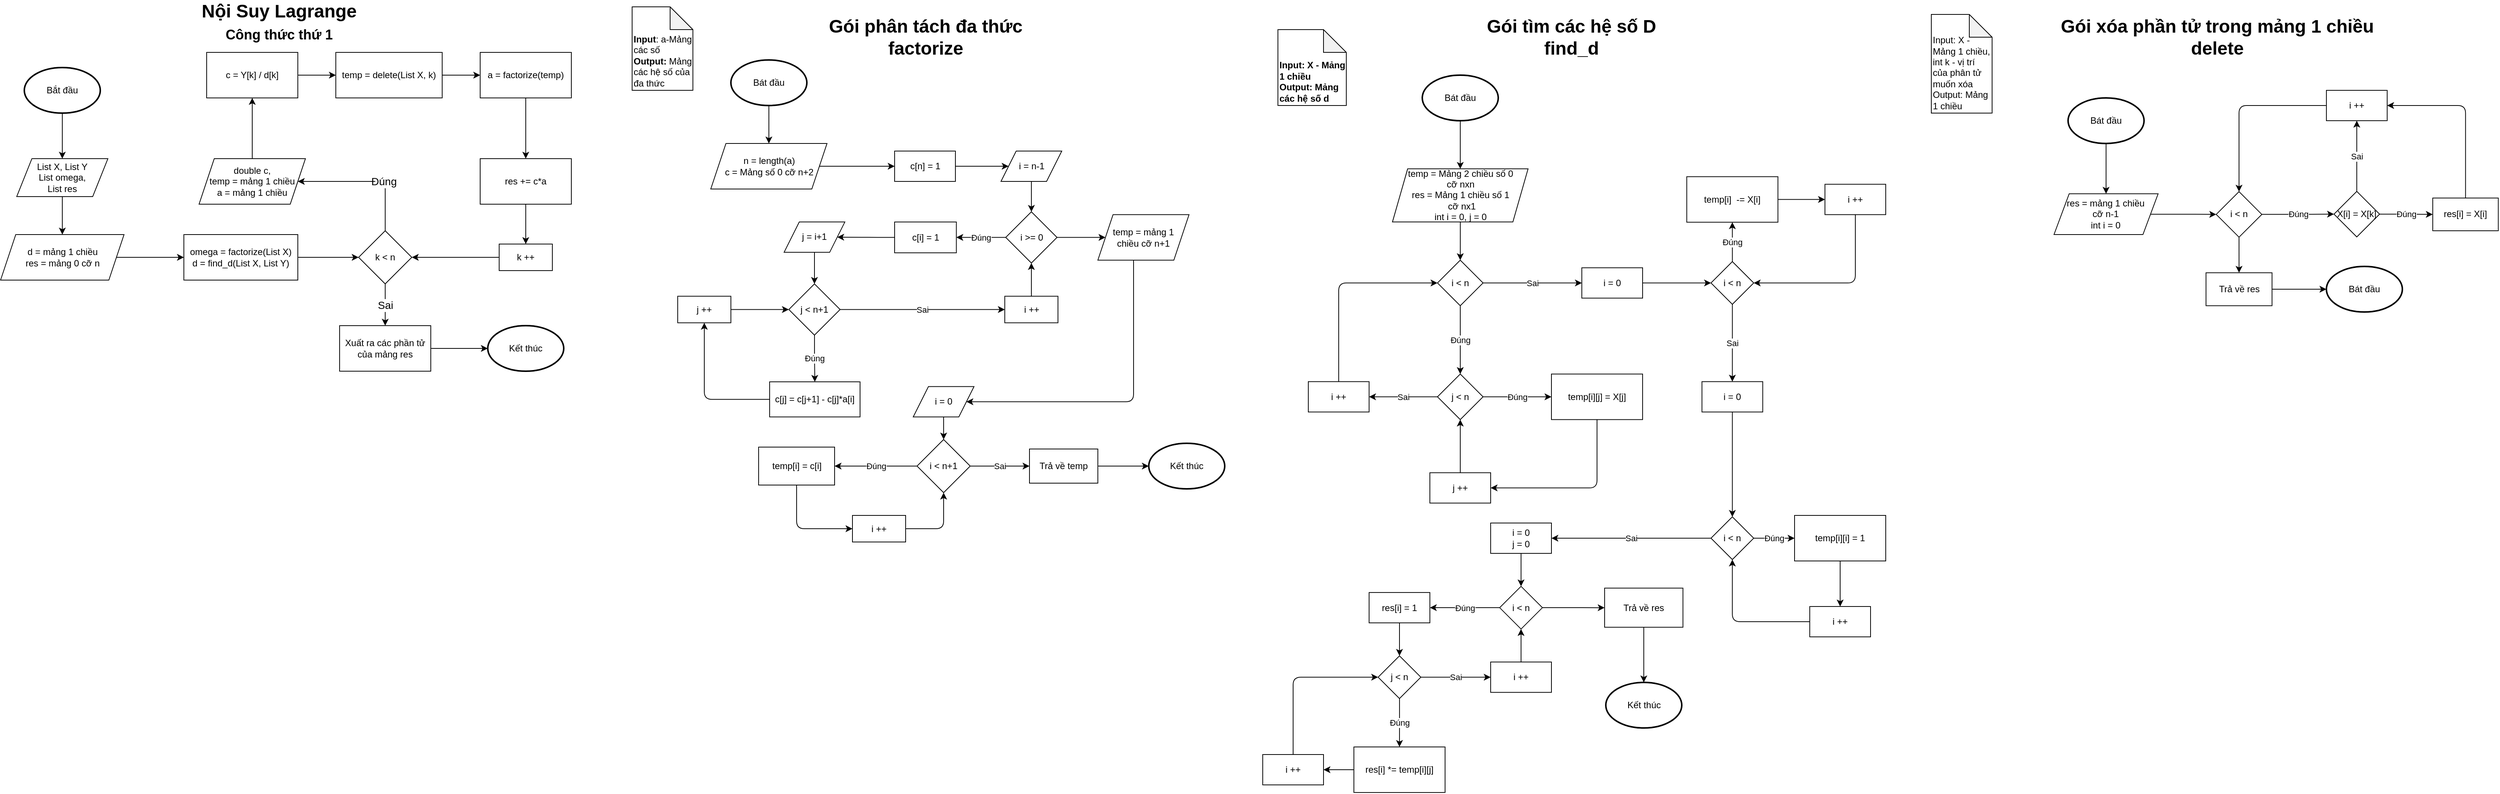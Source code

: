 <mxfile>
    <diagram id="aGfyfCyKucJYOHcTv8Rk" name="Formula1">
        <mxGraphModel dx="772" dy="676" grid="1" gridSize="10" guides="1" tooltips="1" connect="1" arrows="1" fold="1" page="1" pageScale="1" pageWidth="850" pageHeight="1100" math="0" shadow="0">
            <root>
                <mxCell id="0"/>
                <mxCell id="1" parent="0"/>
                <mxCell id="2" value="Nội Suy Lagrange&lt;br&gt;&lt;font style=&quot;font-size: 18px&quot;&gt;Công thức thứ 1&lt;/font&gt;" style="text;strokeColor=none;fillColor=none;html=1;fontSize=24;fontStyle=1;verticalAlign=middle;align=center;" parent="1" vertex="1">
                    <mxGeometry x="275" y="10" width="300" height="40" as="geometry"/>
                </mxCell>
                <mxCell id="5" style="edgeStyle=orthogonalEdgeStyle;html=1;entryX=0.5;entryY=0;entryDx=0;entryDy=0;" parent="1" source="3" target="4" edge="1">
                    <mxGeometry relative="1" as="geometry"/>
                </mxCell>
                <mxCell id="3" value="Bắt đầu" style="strokeWidth=2;html=1;shape=mxgraph.flowchart.start_1;whiteSpace=wrap;" parent="1" vertex="1">
                    <mxGeometry x="90" y="90" width="100" height="60" as="geometry"/>
                </mxCell>
                <mxCell id="7" style="edgeStyle=orthogonalEdgeStyle;html=1;entryX=0;entryY=0.5;entryDx=0;entryDy=0;exitX=1;exitY=0.5;exitDx=0;exitDy=0;" parent="1" source="10" target="6" edge="1">
                    <mxGeometry relative="1" as="geometry"/>
                </mxCell>
                <mxCell id="11" value="" style="edgeStyle=orthogonalEdgeStyle;html=1;" parent="1" source="4" target="10" edge="1">
                    <mxGeometry relative="1" as="geometry"/>
                </mxCell>
                <mxCell id="4" value="List X, List Y&lt;br&gt;List omega,&lt;br&gt;List res" style="shape=parallelogram;perimeter=parallelogramPerimeter;whiteSpace=wrap;html=1;fixedSize=1;" parent="1" vertex="1">
                    <mxGeometry x="80" y="210" width="120" height="50" as="geometry"/>
                </mxCell>
                <mxCell id="13" value="" style="edgeStyle=orthogonalEdgeStyle;html=1;entryX=0;entryY=0.5;entryDx=0;entryDy=0;" parent="1" source="6" target="14" edge="1">
                    <mxGeometry relative="1" as="geometry">
                        <mxPoint x="500" y="240" as="targetPoint"/>
                    </mxGeometry>
                </mxCell>
                <mxCell id="6" value="omega = factorize(List X)&lt;br&gt;d = find_d(List X, List Y)" style="rounded=0;whiteSpace=wrap;html=1;" parent="1" vertex="1">
                    <mxGeometry x="300" y="310" width="150" height="60" as="geometry"/>
                </mxCell>
                <mxCell id="10" value="d = mảng 1 chiều&lt;br&gt;res = mảng 0 cỡ n" style="shape=parallelogram;perimeter=parallelogramPerimeter;whiteSpace=wrap;html=1;fixedSize=1;" parent="1" vertex="1">
                    <mxGeometry x="58.75" y="310" width="162.5" height="60" as="geometry"/>
                </mxCell>
                <mxCell id="19" value="&lt;font style=&quot;font-size: 14px&quot;&gt;Đúng&lt;/font&gt;" style="edgeStyle=orthogonalEdgeStyle;html=1;entryX=1;entryY=0.5;entryDx=0;entryDy=0;strokeWidth=1;exitX=0.5;exitY=0;exitDx=0;exitDy=0;" parent="1" source="14" target="18" edge="1">
                    <mxGeometry x="-0.257" relative="1" as="geometry">
                        <Array as="points">
                            <mxPoint x="565" y="240"/>
                        </Array>
                        <mxPoint as="offset"/>
                    </mxGeometry>
                </mxCell>
                <mxCell id="36" value="&lt;font style=&quot;font-size: 14px&quot;&gt;Sai&lt;/font&gt;" style="edgeStyle=orthogonalEdgeStyle;html=1;strokeWidth=1;" parent="1" source="14" target="35" edge="1">
                    <mxGeometry relative="1" as="geometry"/>
                </mxCell>
                <mxCell id="14" value="k &amp;lt; n" style="rhombus;whiteSpace=wrap;html=1;" parent="1" vertex="1">
                    <mxGeometry x="530" y="305" width="70" height="70" as="geometry"/>
                </mxCell>
                <mxCell id="22" style="edgeStyle=orthogonalEdgeStyle;html=1;entryX=0.5;entryY=1;entryDx=0;entryDy=0;" parent="1" source="18" target="20" edge="1">
                    <mxGeometry relative="1" as="geometry"/>
                </mxCell>
                <mxCell id="18" value="double c,&lt;br&gt;temp = mảng 1 chiều&lt;br&gt;a = mảng 1 chiều" style="shape=parallelogram;perimeter=parallelogramPerimeter;whiteSpace=wrap;html=1;fixedSize=1;" parent="1" vertex="1">
                    <mxGeometry x="320" y="210" width="140" height="60" as="geometry"/>
                </mxCell>
                <mxCell id="24" value="" style="edgeStyle=orthogonalEdgeStyle;html=1;" parent="1" source="20" target="23" edge="1">
                    <mxGeometry relative="1" as="geometry"/>
                </mxCell>
                <mxCell id="20" value="c = Y[k] / d[k]" style="whiteSpace=wrap;html=1;" parent="1" vertex="1">
                    <mxGeometry x="330" y="70" width="120" height="60" as="geometry"/>
                </mxCell>
                <mxCell id="29" value="" style="edgeStyle=orthogonalEdgeStyle;html=1;strokeWidth=1;" parent="1" source="23" target="28" edge="1">
                    <mxGeometry relative="1" as="geometry"/>
                </mxCell>
                <mxCell id="23" value="temp = delete(List X, k)" style="whiteSpace=wrap;html=1;" parent="1" vertex="1">
                    <mxGeometry x="500" y="70" width="140" height="60" as="geometry"/>
                </mxCell>
                <mxCell id="31" value="" style="edgeStyle=orthogonalEdgeStyle;html=1;strokeWidth=1;" parent="1" source="28" target="30" edge="1">
                    <mxGeometry relative="1" as="geometry"/>
                </mxCell>
                <mxCell id="28" value="a = factorize(temp)" style="whiteSpace=wrap;html=1;" parent="1" vertex="1">
                    <mxGeometry x="690" y="70" width="120" height="60" as="geometry"/>
                </mxCell>
                <mxCell id="33" value="" style="edgeStyle=orthogonalEdgeStyle;html=1;strokeWidth=1;" parent="1" source="30" target="32" edge="1">
                    <mxGeometry relative="1" as="geometry"/>
                </mxCell>
                <mxCell id="30" value="res += c*a" style="whiteSpace=wrap;html=1;" parent="1" vertex="1">
                    <mxGeometry x="690" y="210" width="120" height="60" as="geometry"/>
                </mxCell>
                <mxCell id="34" style="edgeStyle=orthogonalEdgeStyle;html=1;strokeWidth=1;" parent="1" source="32" target="14" edge="1">
                    <mxGeometry relative="1" as="geometry"/>
                </mxCell>
                <mxCell id="32" value="k ++" style="whiteSpace=wrap;html=1;" parent="1" vertex="1">
                    <mxGeometry x="715" y="322.5" width="70" height="35" as="geometry"/>
                </mxCell>
                <mxCell id="38" style="edgeStyle=orthogonalEdgeStyle;html=1;entryX=0;entryY=0.5;entryDx=0;entryDy=0;entryPerimeter=0;strokeWidth=1;" parent="1" source="35" target="37" edge="1">
                    <mxGeometry relative="1" as="geometry"/>
                </mxCell>
                <mxCell id="35" value="Xuất ra các phần tử của mảng res" style="whiteSpace=wrap;html=1;" parent="1" vertex="1">
                    <mxGeometry x="505" y="430" width="120" height="60" as="geometry"/>
                </mxCell>
                <mxCell id="37" value="Kết thúc" style="strokeWidth=2;html=1;shape=mxgraph.flowchart.start_1;whiteSpace=wrap;" parent="1" vertex="1">
                    <mxGeometry x="700" y="430" width="100" height="60" as="geometry"/>
                </mxCell>
                <mxCell id="39" value="Gói phân tách đa thức&lt;br&gt;factorize" style="text;strokeColor=none;fillColor=none;html=1;fontSize=24;fontStyle=1;verticalAlign=middle;align=center;" parent="1" vertex="1">
                    <mxGeometry x="1137" y="30" width="277" height="40" as="geometry"/>
                </mxCell>
                <mxCell id="43" value="" style="edgeStyle=orthogonalEdgeStyle;html=1;strokeWidth=1;" parent="1" source="40" target="42" edge="1">
                    <mxGeometry relative="1" as="geometry"/>
                </mxCell>
                <mxCell id="40" value="Bát đầu" style="strokeWidth=2;html=1;shape=mxgraph.flowchart.start_1;whiteSpace=wrap;" parent="1" vertex="1">
                    <mxGeometry x="1020" y="80" width="100" height="60" as="geometry"/>
                </mxCell>
                <mxCell id="41" value="&lt;b&gt;Input&lt;/b&gt;: a-Mảng các số&lt;br&gt;&lt;b&gt;Output:&lt;/b&gt; Mảng các hệ số của đa thức" style="shape=note;whiteSpace=wrap;html=1;backgroundOutline=1;darkOpacity=0.05;align=left;verticalAlign=bottom;" parent="1" vertex="1">
                    <mxGeometry x="890" y="10" width="80" height="110" as="geometry"/>
                </mxCell>
                <mxCell id="48" value="" style="edgeStyle=orthogonalEdgeStyle;html=1;strokeWidth=1;" parent="1" source="42" target="47" edge="1">
                    <mxGeometry relative="1" as="geometry"/>
                </mxCell>
                <mxCell id="42" value="n = length(a)&lt;br&gt;c = Mảng số 0 cỡ n+2" style="shape=parallelogram;perimeter=parallelogramPerimeter;whiteSpace=wrap;html=1;fixedSize=1;strokeWidth=1;" parent="1" vertex="1">
                    <mxGeometry x="993.5" y="190" width="153" height="60" as="geometry"/>
                </mxCell>
                <mxCell id="50" value="" style="edgeStyle=orthogonalEdgeStyle;html=1;strokeWidth=1;" parent="1" source="47" target="49" edge="1">
                    <mxGeometry relative="1" as="geometry"/>
                </mxCell>
                <mxCell id="47" value="c[n] = 1" style="whiteSpace=wrap;html=1;strokeWidth=1;" parent="1" vertex="1">
                    <mxGeometry x="1235.5" y="200" width="80" height="40" as="geometry"/>
                </mxCell>
                <mxCell id="52" value="" style="edgeStyle=orthogonalEdgeStyle;html=1;strokeWidth=1;" parent="1" source="49" target="51" edge="1">
                    <mxGeometry relative="1" as="geometry"/>
                </mxCell>
                <mxCell id="49" value="i = n-1" style="shape=parallelogram;perimeter=parallelogramPerimeter;whiteSpace=wrap;html=1;fixedSize=1;strokeWidth=1;" parent="1" vertex="1">
                    <mxGeometry x="1375.5" y="200" width="80" height="40" as="geometry"/>
                </mxCell>
                <mxCell id="54" value="Đúng" style="edgeStyle=orthogonalEdgeStyle;html=1;strokeWidth=1;" parent="1" source="51" target="53" edge="1">
                    <mxGeometry relative="1" as="geometry"/>
                </mxCell>
                <mxCell id="71" value="" style="edgeStyle=orthogonalEdgeStyle;html=1;strokeWidth=1;" parent="1" source="51" target="70" edge="1">
                    <mxGeometry relative="1" as="geometry"/>
                </mxCell>
                <mxCell id="51" value="i &amp;gt;= 0" style="rhombus;whiteSpace=wrap;html=1;strokeWidth=1;" parent="1" vertex="1">
                    <mxGeometry x="1381.75" y="280" width="67.5" height="67.5" as="geometry"/>
                </mxCell>
                <mxCell id="59" style="edgeStyle=orthogonalEdgeStyle;html=1;entryX=1;entryY=0.5;entryDx=0;entryDy=0;strokeWidth=1;" parent="1" source="53" target="58" edge="1">
                    <mxGeometry relative="1" as="geometry"/>
                </mxCell>
                <mxCell id="53" value="c[i] = 1" style="whiteSpace=wrap;html=1;strokeWidth=1;" parent="1" vertex="1">
                    <mxGeometry x="1235.5" y="293.43" width="81.26" height="40.63" as="geometry"/>
                </mxCell>
                <mxCell id="61" style="edgeStyle=orthogonalEdgeStyle;html=1;entryX=0.5;entryY=0;entryDx=0;entryDy=0;strokeWidth=1;" parent="1" source="58" target="60" edge="1">
                    <mxGeometry relative="1" as="geometry"/>
                </mxCell>
                <mxCell id="58" value="j = i+1" style="shape=parallelogram;perimeter=parallelogramPerimeter;whiteSpace=wrap;html=1;fixedSize=1;strokeWidth=1;" parent="1" vertex="1">
                    <mxGeometry x="1090" y="293.43" width="80" height="40" as="geometry"/>
                </mxCell>
                <mxCell id="63" value="Đúng" style="edgeStyle=orthogonalEdgeStyle;html=1;strokeWidth=1;" parent="1" source="60" target="62" edge="1">
                    <mxGeometry relative="1" as="geometry"/>
                </mxCell>
                <mxCell id="68" value="Sai" style="edgeStyle=orthogonalEdgeStyle;html=1;entryX=0;entryY=0.5;entryDx=0;entryDy=0;strokeWidth=1;" parent="1" source="60" target="67" edge="1">
                    <mxGeometry relative="1" as="geometry"/>
                </mxCell>
                <mxCell id="60" value="j &amp;lt; n+1" style="rhombus;whiteSpace=wrap;html=1;strokeWidth=1;" parent="1" vertex="1">
                    <mxGeometry x="1096.25" y="375" width="67.5" height="67.5" as="geometry"/>
                </mxCell>
                <mxCell id="65" style="edgeStyle=orthogonalEdgeStyle;html=1;entryX=0.5;entryY=1;entryDx=0;entryDy=0;strokeWidth=1;" parent="1" source="62" target="64" edge="1">
                    <mxGeometry relative="1" as="geometry"/>
                </mxCell>
                <mxCell id="62" value="c[j] = c[j+1] - c[j]*a[i]" style="whiteSpace=wrap;html=1;strokeWidth=1;" parent="1" vertex="1">
                    <mxGeometry x="1071" y="504" width="119" height="46.25" as="geometry"/>
                </mxCell>
                <mxCell id="66" style="edgeStyle=orthogonalEdgeStyle;html=1;entryX=0;entryY=0.5;entryDx=0;entryDy=0;strokeWidth=1;" parent="1" source="64" target="60" edge="1">
                    <mxGeometry relative="1" as="geometry"/>
                </mxCell>
                <mxCell id="64" value="j ++" style="whiteSpace=wrap;html=1;" parent="1" vertex="1">
                    <mxGeometry x="950" y="391.25" width="70" height="35" as="geometry"/>
                </mxCell>
                <mxCell id="69" style="edgeStyle=orthogonalEdgeStyle;html=1;entryX=0.5;entryY=1;entryDx=0;entryDy=0;strokeWidth=1;" parent="1" source="67" target="51" edge="1">
                    <mxGeometry relative="1" as="geometry"/>
                </mxCell>
                <mxCell id="67" value="i ++" style="whiteSpace=wrap;html=1;" parent="1" vertex="1">
                    <mxGeometry x="1380.5" y="391.25" width="70" height="35" as="geometry"/>
                </mxCell>
                <mxCell id="79" style="edgeStyle=orthogonalEdgeStyle;html=1;strokeWidth=1;entryX=1;entryY=0.5;entryDx=0;entryDy=0;" parent="1" source="70" target="72" edge="1">
                    <mxGeometry relative="1" as="geometry">
                        <mxPoint x="1570" y="600" as="targetPoint"/>
                        <Array as="points">
                            <mxPoint x="1550" y="530"/>
                        </Array>
                    </mxGeometry>
                </mxCell>
                <mxCell id="70" value="temp = mảng 1 &lt;br&gt;chiều cỡ n+1" style="shape=parallelogram;perimeter=parallelogramPerimeter;whiteSpace=wrap;html=1;fixedSize=1;strokeWidth=1;" parent="1" vertex="1">
                    <mxGeometry x="1503" y="283.75" width="120" height="60" as="geometry"/>
                </mxCell>
                <mxCell id="75" value="" style="edgeStyle=orthogonalEdgeStyle;html=1;strokeWidth=1;" parent="1" source="72" target="74" edge="1">
                    <mxGeometry relative="1" as="geometry"/>
                </mxCell>
                <mxCell id="72" value="i = 0" style="shape=parallelogram;perimeter=parallelogramPerimeter;whiteSpace=wrap;html=1;fixedSize=1;strokeWidth=1;" parent="1" vertex="1">
                    <mxGeometry x="1260" y="510.25" width="80" height="40" as="geometry"/>
                </mxCell>
                <mxCell id="81" value="Đúng" style="edgeStyle=orthogonalEdgeStyle;html=1;strokeWidth=1;" parent="1" source="74" target="80" edge="1">
                    <mxGeometry relative="1" as="geometry"/>
                </mxCell>
                <mxCell id="86" value="Sai" style="edgeStyle=orthogonalEdgeStyle;html=1;strokeWidth=1;" parent="1" source="74" target="85" edge="1">
                    <mxGeometry relative="1" as="geometry"/>
                </mxCell>
                <mxCell id="74" value="i &amp;lt; n+1" style="rhombus;whiteSpace=wrap;html=1;strokeWidth=1;" parent="1" vertex="1">
                    <mxGeometry x="1265" y="580" width="70" height="70" as="geometry"/>
                </mxCell>
                <mxCell id="83" style="edgeStyle=orthogonalEdgeStyle;html=1;entryX=0;entryY=0.5;entryDx=0;entryDy=0;strokeWidth=1;" parent="1" source="80" target="82" edge="1">
                    <mxGeometry relative="1" as="geometry">
                        <Array as="points">
                            <mxPoint x="1107" y="698"/>
                        </Array>
                    </mxGeometry>
                </mxCell>
                <mxCell id="80" value="temp[i] = c[i]" style="whiteSpace=wrap;html=1;strokeWidth=1;" parent="1" vertex="1">
                    <mxGeometry x="1056.5" y="590" width="100" height="50" as="geometry"/>
                </mxCell>
                <mxCell id="84" style="edgeStyle=orthogonalEdgeStyle;html=1;entryX=0.5;entryY=1;entryDx=0;entryDy=0;strokeWidth=1;" parent="1" source="82" target="74" edge="1">
                    <mxGeometry relative="1" as="geometry"/>
                </mxCell>
                <mxCell id="82" value="i ++" style="whiteSpace=wrap;html=1;" parent="1" vertex="1">
                    <mxGeometry x="1180" y="680" width="70" height="35" as="geometry"/>
                </mxCell>
                <mxCell id="88" style="edgeStyle=orthogonalEdgeStyle;html=1;entryX=0;entryY=0.5;entryDx=0;entryDy=0;entryPerimeter=0;strokeWidth=1;" parent="1" source="85" target="87" edge="1">
                    <mxGeometry relative="1" as="geometry"/>
                </mxCell>
                <mxCell id="85" value="Trả về temp" style="whiteSpace=wrap;html=1;strokeWidth=1;" parent="1" vertex="1">
                    <mxGeometry x="1413" y="592.5" width="90" height="45" as="geometry"/>
                </mxCell>
                <mxCell id="87" value="Kết thúc" style="strokeWidth=2;html=1;shape=mxgraph.flowchart.start_1;whiteSpace=wrap;" parent="1" vertex="1">
                    <mxGeometry x="1570" y="585" width="100" height="60" as="geometry"/>
                </mxCell>
                <mxCell id="89" value="Gói tìm các hệ số D&lt;br&gt;find_d" style="text;strokeColor=none;fillColor=none;html=1;fontSize=24;fontStyle=1;verticalAlign=middle;align=center;" vertex="1" parent="1">
                    <mxGeometry x="1987" y="30" width="277" height="40" as="geometry"/>
                </mxCell>
                <mxCell id="90" value="&lt;b&gt;Input: X - Mảng 1 chiều&lt;br&gt;&lt;div&gt;&lt;b&gt;Output: Mảng các hệ số d&lt;/b&gt;&lt;/div&gt;&lt;/b&gt;" style="shape=note;whiteSpace=wrap;html=1;backgroundOutline=1;darkOpacity=0.05;verticalAlign=bottom;align=left;" vertex="1" parent="1">
                    <mxGeometry x="1740" y="40" width="90" height="100" as="geometry"/>
                </mxCell>
                <mxCell id="94" style="edgeStyle=orthogonalEdgeStyle;html=1;entryX=0.5;entryY=0;entryDx=0;entryDy=0;" edge="1" parent="1" source="91" target="92">
                    <mxGeometry relative="1" as="geometry"/>
                </mxCell>
                <mxCell id="91" value="Bát đầu" style="strokeWidth=2;html=1;shape=mxgraph.flowchart.start_1;whiteSpace=wrap;" vertex="1" parent="1">
                    <mxGeometry x="1930" y="100" width="100" height="60" as="geometry"/>
                </mxCell>
                <mxCell id="96" style="edgeStyle=orthogonalEdgeStyle;html=1;entryX=0.5;entryY=0;entryDx=0;entryDy=0;" edge="1" parent="1" source="92" target="95">
                    <mxGeometry relative="1" as="geometry"/>
                </mxCell>
                <mxCell id="92" value="temp = Mảng 2 chiều số 0&lt;br&gt;cỡ nxn&lt;br&gt;res = Mảng 1 chiều số 1&lt;br&gt;&amp;nbsp;cỡ nx1&lt;br&gt;int i = 0, j = 0" style="shape=parallelogram;perimeter=parallelogramPerimeter;whiteSpace=wrap;html=1;fixedSize=1;strokeWidth=1;" vertex="1" parent="1">
                    <mxGeometry x="1890.75" y="223.43" width="178.5" height="70" as="geometry"/>
                </mxCell>
                <mxCell id="100" value="Đúng" style="edgeStyle=orthogonalEdgeStyle;html=1;" edge="1" parent="1" source="95" target="99">
                    <mxGeometry relative="1" as="geometry"/>
                </mxCell>
                <mxCell id="109" value="Sai" style="edgeStyle=orthogonalEdgeStyle;html=1;entryX=0;entryY=0.5;entryDx=0;entryDy=0;" edge="1" parent="1" source="95" target="110">
                    <mxGeometry relative="1" as="geometry">
                        <mxPoint x="2120" y="373.75" as="targetPoint"/>
                    </mxGeometry>
                </mxCell>
                <mxCell id="95" value="i &amp;lt; n" style="rhombus;whiteSpace=wrap;html=1;align=center;verticalAlign=middle;" vertex="1" parent="1">
                    <mxGeometry x="1950" y="343.75" width="60" height="60" as="geometry"/>
                </mxCell>
                <mxCell id="102" value="Đúng" style="edgeStyle=orthogonalEdgeStyle;html=1;" edge="1" parent="1" source="99" target="101">
                    <mxGeometry relative="1" as="geometry"/>
                </mxCell>
                <mxCell id="107" value="Sai" style="edgeStyle=orthogonalEdgeStyle;html=1;entryX=1;entryY=0.5;entryDx=0;entryDy=0;" edge="1" parent="1" source="99" target="106">
                    <mxGeometry relative="1" as="geometry"/>
                </mxCell>
                <mxCell id="99" value="j &amp;lt; n" style="rhombus;whiteSpace=wrap;html=1;align=center;verticalAlign=middle;" vertex="1" parent="1">
                    <mxGeometry x="1950" y="493.75" width="60" height="60" as="geometry"/>
                </mxCell>
                <mxCell id="104" value="" style="edgeStyle=orthogonalEdgeStyle;html=1;entryX=1;entryY=0.5;entryDx=0;entryDy=0;exitX=0.5;exitY=1;exitDx=0;exitDy=0;" edge="1" parent="1" source="101" target="103">
                    <mxGeometry relative="1" as="geometry"/>
                </mxCell>
                <mxCell id="101" value="temp[i][j] = X[j]" style="whiteSpace=wrap;html=1;" vertex="1" parent="1">
                    <mxGeometry x="2100" y="493.75" width="120" height="60" as="geometry"/>
                </mxCell>
                <mxCell id="105" style="edgeStyle=orthogonalEdgeStyle;html=1;entryX=0.5;entryY=1;entryDx=0;entryDy=0;" edge="1" parent="1" source="103" target="99">
                    <mxGeometry relative="1" as="geometry"/>
                </mxCell>
                <mxCell id="103" value="j ++" style="whiteSpace=wrap;html=1;" vertex="1" parent="1">
                    <mxGeometry x="1940" y="623.75" width="80" height="40" as="geometry"/>
                </mxCell>
                <mxCell id="108" style="edgeStyle=orthogonalEdgeStyle;html=1;entryX=0;entryY=0.5;entryDx=0;entryDy=0;" edge="1" parent="1" source="106" target="95">
                    <mxGeometry relative="1" as="geometry">
                        <Array as="points">
                            <mxPoint x="1820" y="373.75"/>
                        </Array>
                    </mxGeometry>
                </mxCell>
                <mxCell id="106" value="i ++" style="whiteSpace=wrap;html=1;" vertex="1" parent="1">
                    <mxGeometry x="1780" y="503.75" width="80" height="40" as="geometry"/>
                </mxCell>
                <mxCell id="112" value="" style="edgeStyle=orthogonalEdgeStyle;html=1;" edge="1" parent="1" source="110" target="111">
                    <mxGeometry relative="1" as="geometry"/>
                </mxCell>
                <mxCell id="110" value="i = 0" style="whiteSpace=wrap;html=1;" vertex="1" parent="1">
                    <mxGeometry x="2140" y="353.75" width="80" height="40" as="geometry"/>
                </mxCell>
                <mxCell id="114" value="Đúng" style="edgeStyle=orthogonalEdgeStyle;html=1;" edge="1" parent="1" source="111" target="113">
                    <mxGeometry relative="1" as="geometry"/>
                </mxCell>
                <mxCell id="118" value="Sai" style="edgeStyle=orthogonalEdgeStyle;html=1;entryX=0.5;entryY=0;entryDx=0;entryDy=0;" edge="1" parent="1" source="111" target="119">
                    <mxGeometry relative="1" as="geometry">
                        <mxPoint x="2338" y="503.75" as="targetPoint"/>
                    </mxGeometry>
                </mxCell>
                <mxCell id="111" value="i &amp;lt; n" style="rhombus;whiteSpace=wrap;html=1;" vertex="1" parent="1">
                    <mxGeometry x="2310" y="345.63" width="56.25" height="56.25" as="geometry"/>
                </mxCell>
                <mxCell id="116" style="edgeStyle=orthogonalEdgeStyle;html=1;entryX=0;entryY=0.5;entryDx=0;entryDy=0;" edge="1" parent="1" source="113" target="115">
                    <mxGeometry relative="1" as="geometry"/>
                </mxCell>
                <mxCell id="113" value="temp[i]&amp;nbsp; -= X[i]" style="whiteSpace=wrap;html=1;" vertex="1" parent="1">
                    <mxGeometry x="2278.125" y="233.755" width="120" height="60" as="geometry"/>
                </mxCell>
                <mxCell id="117" style="edgeStyle=orthogonalEdgeStyle;html=1;entryX=1;entryY=0.5;entryDx=0;entryDy=0;" edge="1" parent="1" source="115" target="111">
                    <mxGeometry relative="1" as="geometry">
                        <Array as="points">
                            <mxPoint x="2500" y="374"/>
                        </Array>
                    </mxGeometry>
                </mxCell>
                <mxCell id="115" value="i ++" style="whiteSpace=wrap;html=1;" vertex="1" parent="1">
                    <mxGeometry x="2460" y="243.75" width="80" height="40" as="geometry"/>
                </mxCell>
                <mxCell id="121" style="edgeStyle=orthogonalEdgeStyle;html=1;entryX=0.5;entryY=0;entryDx=0;entryDy=0;" edge="1" parent="1" source="119" target="120">
                    <mxGeometry relative="1" as="geometry"/>
                </mxCell>
                <mxCell id="119" value="i = 0" style="whiteSpace=wrap;html=1;" vertex="1" parent="1">
                    <mxGeometry x="2298.13" y="503.75" width="80" height="40" as="geometry"/>
                </mxCell>
                <mxCell id="123" value="Đúng" style="edgeStyle=orthogonalEdgeStyle;html=1;" edge="1" parent="1" source="120" target="122">
                    <mxGeometry relative="1" as="geometry"/>
                </mxCell>
                <mxCell id="128" value="Sai" style="edgeStyle=orthogonalEdgeStyle;html=1;entryX=1;entryY=0.5;entryDx=0;entryDy=0;" edge="1" parent="1" source="120" target="127">
                    <mxGeometry relative="1" as="geometry"/>
                </mxCell>
                <mxCell id="120" value="i &amp;lt; n" style="rhombus;whiteSpace=wrap;html=1;" vertex="1" parent="1">
                    <mxGeometry x="2310" y="681.88" width="56.25" height="56.25" as="geometry"/>
                </mxCell>
                <mxCell id="125" style="edgeStyle=orthogonalEdgeStyle;html=1;entryX=0.5;entryY=0;entryDx=0;entryDy=0;" edge="1" parent="1" source="122" target="124">
                    <mxGeometry relative="1" as="geometry"/>
                </mxCell>
                <mxCell id="122" value="temp[i][i] = 1" style="whiteSpace=wrap;html=1;" vertex="1" parent="1">
                    <mxGeometry x="2420.005" y="679.995" width="120" height="60" as="geometry"/>
                </mxCell>
                <mxCell id="126" style="edgeStyle=orthogonalEdgeStyle;html=1;entryX=0.5;entryY=1;entryDx=0;entryDy=0;" edge="1" parent="1" source="124" target="120">
                    <mxGeometry relative="1" as="geometry"/>
                </mxCell>
                <mxCell id="124" value="i ++" style="whiteSpace=wrap;html=1;" vertex="1" parent="1">
                    <mxGeometry x="2440.01" y="799.99" width="80" height="40" as="geometry"/>
                </mxCell>
                <mxCell id="130" style="edgeStyle=orthogonalEdgeStyle;html=1;entryX=0.5;entryY=0;entryDx=0;entryDy=0;" edge="1" parent="1" source="127" target="129">
                    <mxGeometry relative="1" as="geometry"/>
                </mxCell>
                <mxCell id="127" value="i = 0&lt;br&gt;j = 0" style="whiteSpace=wrap;html=1;" vertex="1" parent="1">
                    <mxGeometry x="2020" y="690.01" width="80" height="40" as="geometry"/>
                </mxCell>
                <mxCell id="132" value="Đúng" style="edgeStyle=orthogonalEdgeStyle;html=1;entryX=1;entryY=0.5;entryDx=0;entryDy=0;" edge="1" parent="1" source="129" target="133">
                    <mxGeometry relative="1" as="geometry">
                        <mxPoint x="1900.01" y="801.56" as="targetPoint"/>
                    </mxGeometry>
                </mxCell>
                <mxCell id="144" value="" style="edgeStyle=orthogonalEdgeStyle;html=1;" edge="1" parent="1" source="129" target="143">
                    <mxGeometry relative="1" as="geometry"/>
                </mxCell>
                <mxCell id="129" value="i &amp;lt; n" style="rhombus;whiteSpace=wrap;html=1;" vertex="1" parent="1">
                    <mxGeometry x="2031.87" y="773.43" width="56.25" height="56.25" as="geometry"/>
                </mxCell>
                <mxCell id="136" value="Đúng" style="edgeStyle=orthogonalEdgeStyle;html=1;entryX=0.5;entryY=0;entryDx=0;entryDy=0;" edge="1" parent="1" source="131" target="135">
                    <mxGeometry relative="1" as="geometry">
                        <mxPoint x="1900.01" y="984.995" as="targetPoint"/>
                    </mxGeometry>
                </mxCell>
                <mxCell id="141" value="Sai" style="edgeStyle=orthogonalEdgeStyle;html=1;entryX=0;entryY=0.5;entryDx=0;entryDy=0;" edge="1" parent="1" source="131" target="140">
                    <mxGeometry relative="1" as="geometry"/>
                </mxCell>
                <mxCell id="131" value="j &amp;lt; n" style="rhombus;whiteSpace=wrap;html=1;" vertex="1" parent="1">
                    <mxGeometry x="1871.88" y="864.99" width="56.25" height="56.25" as="geometry"/>
                </mxCell>
                <mxCell id="134" style="edgeStyle=orthogonalEdgeStyle;html=1;entryX=0.5;entryY=0;entryDx=0;entryDy=0;" edge="1" parent="1" source="133" target="131">
                    <mxGeometry relative="1" as="geometry">
                        <mxPoint x="1900.015" y="866.56" as="targetPoint"/>
                    </mxGeometry>
                </mxCell>
                <mxCell id="133" value="res[i] = 1" style="whiteSpace=wrap;html=1;" vertex="1" parent="1">
                    <mxGeometry x="1860.01" y="781.55" width="80" height="40" as="geometry"/>
                </mxCell>
                <mxCell id="138" style="edgeStyle=orthogonalEdgeStyle;html=1;entryX=1;entryY=0.5;entryDx=0;entryDy=0;exitX=0;exitY=0.5;exitDx=0;exitDy=0;" edge="1" parent="1" source="135" target="137">
                    <mxGeometry relative="1" as="geometry">
                        <mxPoint x="1840.005" y="1015.0" as="sourcePoint"/>
                    </mxGeometry>
                </mxCell>
                <mxCell id="135" value="res[i] *= temp[i][j]" style="whiteSpace=wrap;html=1;" vertex="1" parent="1">
                    <mxGeometry x="1839.995" y="985.005" width="120" height="60" as="geometry"/>
                </mxCell>
                <mxCell id="139" style="edgeStyle=orthogonalEdgeStyle;html=1;entryX=0;entryY=0.5;entryDx=0;entryDy=0;exitX=0.5;exitY=0;exitDx=0;exitDy=0;" edge="1" parent="1" source="137" target="131">
                    <mxGeometry relative="1" as="geometry">
                        <Array as="points">
                            <mxPoint x="1760.01" y="892.99"/>
                        </Array>
                    </mxGeometry>
                </mxCell>
                <mxCell id="137" value="i ++" style="whiteSpace=wrap;html=1;" vertex="1" parent="1">
                    <mxGeometry x="1720.01" y="995" width="80" height="40" as="geometry"/>
                </mxCell>
                <mxCell id="142" style="edgeStyle=orthogonalEdgeStyle;html=1;entryX=0.5;entryY=1;entryDx=0;entryDy=0;" edge="1" parent="1" source="140" target="129">
                    <mxGeometry relative="1" as="geometry"/>
                </mxCell>
                <mxCell id="140" value="i ++" style="whiteSpace=wrap;html=1;" vertex="1" parent="1">
                    <mxGeometry x="2020" y="873.12" width="80" height="40" as="geometry"/>
                </mxCell>
                <mxCell id="146" style="edgeStyle=orthogonalEdgeStyle;html=1;entryX=0.5;entryY=0;entryDx=0;entryDy=0;entryPerimeter=0;" edge="1" parent="1" source="143" target="145">
                    <mxGeometry relative="1" as="geometry"/>
                </mxCell>
                <mxCell id="143" value="Trả về res" style="whiteSpace=wrap;html=1;" vertex="1" parent="1">
                    <mxGeometry x="2170" y="775.77" width="103.11" height="51.56" as="geometry"/>
                </mxCell>
                <mxCell id="145" value="Kết thúc" style="strokeWidth=2;html=1;shape=mxgraph.flowchart.start_1;whiteSpace=wrap;" vertex="1" parent="1">
                    <mxGeometry x="2171.56" y="900" width="100" height="60" as="geometry"/>
                </mxCell>
                <mxCell id="147" value="Gói xóa phần tử trong mảng 1 chiều&lt;br&gt;delete" style="text;strokeColor=none;fillColor=none;html=1;fontSize=24;fontStyle=1;verticalAlign=middle;align=center;" vertex="1" parent="1">
                    <mxGeometry x="2837" y="30" width="277" height="40" as="geometry"/>
                </mxCell>
                <mxCell id="148" value="Input: X - Mảng 1 chiều,&lt;br&gt;int k - vị trí của phân tử muốn xóa&lt;br&gt;Output: Mảng 1 chiều" style="shape=note;whiteSpace=wrap;html=1;backgroundOutline=1;darkOpacity=0.05;align=left;verticalAlign=bottom;" vertex="1" parent="1">
                    <mxGeometry x="2600" y="20" width="80" height="130" as="geometry"/>
                </mxCell>
                <mxCell id="151" style="edgeStyle=orthogonalEdgeStyle;html=1;exitX=0.5;exitY=1;exitDx=0;exitDy=0;exitPerimeter=0;entryX=0.5;entryY=0;entryDx=0;entryDy=0;" edge="1" parent="1" source="149" target="150">
                    <mxGeometry relative="1" as="geometry"/>
                </mxCell>
                <mxCell id="149" value="Bát đầu" style="strokeWidth=2;html=1;shape=mxgraph.flowchart.start_1;whiteSpace=wrap;" vertex="1" parent="1">
                    <mxGeometry x="2780" y="130" width="100" height="60" as="geometry"/>
                </mxCell>
                <mxCell id="154" value="" style="edgeStyle=orthogonalEdgeStyle;html=1;entryX=0;entryY=0.5;entryDx=0;entryDy=0;" edge="1" parent="1" source="150" target="155">
                    <mxGeometry relative="1" as="geometry">
                        <mxPoint x="3000" y="283.167" as="targetPoint"/>
                    </mxGeometry>
                </mxCell>
                <mxCell id="150" value="res = mảng 1 chiều&lt;br&gt;cỡ n-1&lt;br&gt;int i = 0" style="shape=parallelogram;perimeter=parallelogramPerimeter;whiteSpace=wrap;html=1;fixedSize=1;strokeWidth=1;" vertex="1" parent="1">
                    <mxGeometry x="2761.47" y="256.25" width="137.06" height="53.75" as="geometry"/>
                </mxCell>
                <mxCell id="158" value="Đúng" style="edgeStyle=orthogonalEdgeStyle;html=1;" edge="1" parent="1" source="155" target="157">
                    <mxGeometry relative="1" as="geometry"/>
                </mxCell>
                <mxCell id="166" value="" style="edgeStyle=orthogonalEdgeStyle;html=1;" edge="1" parent="1" source="155" target="165">
                    <mxGeometry relative="1" as="geometry"/>
                </mxCell>
                <mxCell id="155" value="i &amp;lt; n" style="rhombus;whiteSpace=wrap;html=1;align=center;verticalAlign=middle;" vertex="1" parent="1">
                    <mxGeometry x="2975" y="253.44" width="60" height="60" as="geometry"/>
                </mxCell>
                <mxCell id="160" value="Đúng" style="edgeStyle=orthogonalEdgeStyle;html=1;" edge="1" parent="1" source="157" target="159">
                    <mxGeometry relative="1" as="geometry"/>
                </mxCell>
                <mxCell id="162" value="Sai" style="edgeStyle=orthogonalEdgeStyle;html=1;entryX=0.5;entryY=1;entryDx=0;entryDy=0;" edge="1" parent="1" source="157" target="161">
                    <mxGeometry relative="1" as="geometry"/>
                </mxCell>
                <mxCell id="157" value="X[i] = X[k]" style="rhombus;whiteSpace=wrap;html=1;align=center;verticalAlign=middle;direction=south;" vertex="1" parent="1">
                    <mxGeometry x="3130" y="253.13" width="60" height="60" as="geometry"/>
                </mxCell>
                <mxCell id="163" style="edgeStyle=orthogonalEdgeStyle;html=1;entryX=1;entryY=0.5;entryDx=0;entryDy=0;" edge="1" parent="1" source="159" target="161">
                    <mxGeometry relative="1" as="geometry">
                        <Array as="points">
                            <mxPoint x="3303" y="140"/>
                        </Array>
                    </mxGeometry>
                </mxCell>
                <mxCell id="159" value="res[i] = X[i]" style="whiteSpace=wrap;html=1;" vertex="1" parent="1">
                    <mxGeometry x="3260" y="261.87" width="86.26" height="43.13" as="geometry"/>
                </mxCell>
                <mxCell id="164" style="edgeStyle=orthogonalEdgeStyle;html=1;entryX=0.5;entryY=0;entryDx=0;entryDy=0;" edge="1" parent="1" source="161" target="155">
                    <mxGeometry relative="1" as="geometry"/>
                </mxCell>
                <mxCell id="161" value="i ++" style="whiteSpace=wrap;html=1;" vertex="1" parent="1">
                    <mxGeometry x="3120" y="120" width="80" height="40" as="geometry"/>
                </mxCell>
                <mxCell id="168" style="edgeStyle=orthogonalEdgeStyle;html=1;entryX=0;entryY=0.5;entryDx=0;entryDy=0;entryPerimeter=0;" edge="1" parent="1" source="165" target="167">
                    <mxGeometry relative="1" as="geometry"/>
                </mxCell>
                <mxCell id="165" value="Trả về res" style="whiteSpace=wrap;html=1;" vertex="1" parent="1">
                    <mxGeometry x="2961.56" y="360.31" width="86.88" height="43.44" as="geometry"/>
                </mxCell>
                <mxCell id="167" value="Bát đầu" style="strokeWidth=2;html=1;shape=mxgraph.flowchart.start_1;whiteSpace=wrap;" vertex="1" parent="1">
                    <mxGeometry x="3120" y="352.03" width="100" height="60" as="geometry"/>
                </mxCell>
            </root>
        </mxGraphModel>
    </diagram>
</mxfile>